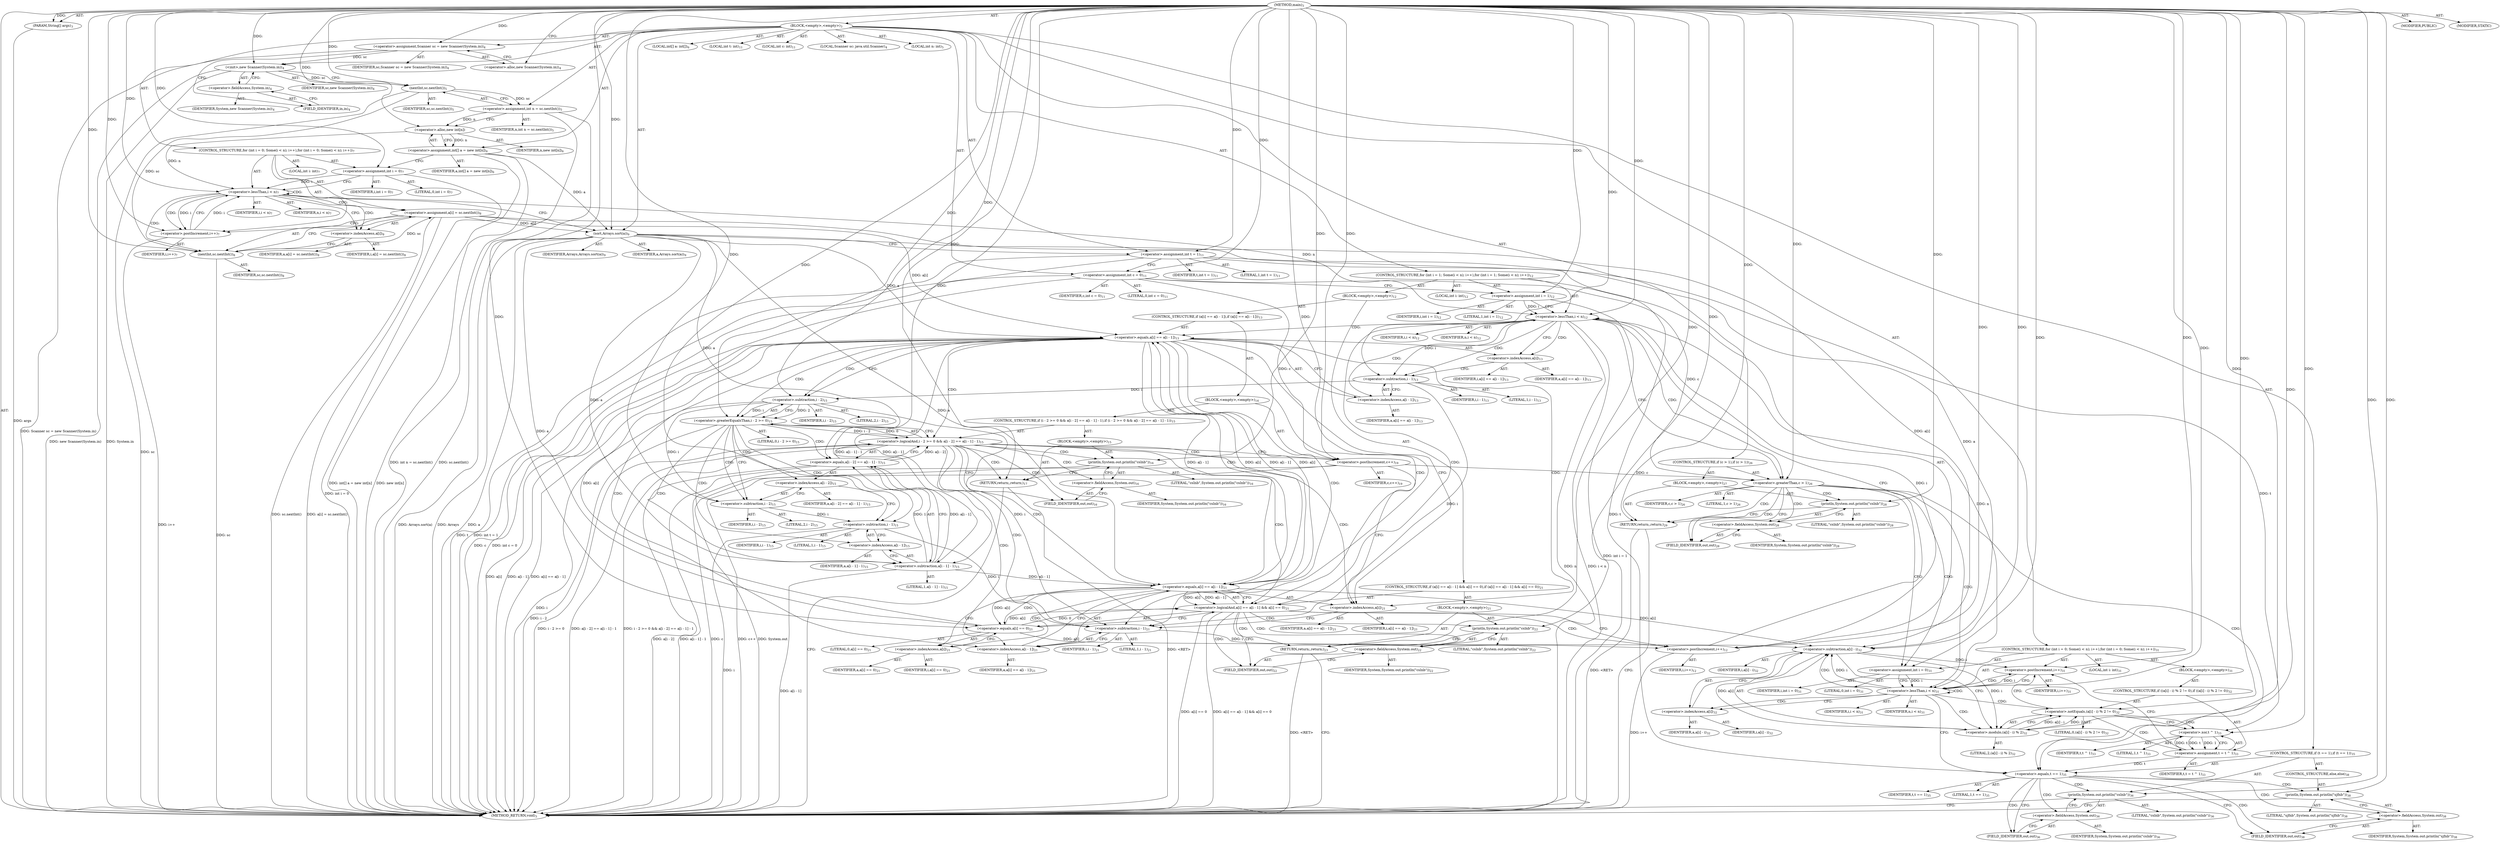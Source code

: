 digraph "main" {  
"19" [label = <(METHOD,main)<SUB>3</SUB>> ]
"20" [label = <(PARAM,String[] args)<SUB>3</SUB>> ]
"21" [label = <(BLOCK,&lt;empty&gt;,&lt;empty&gt;)<SUB>3</SUB>> ]
"4" [label = <(LOCAL,Scanner sc: java.util.Scanner)<SUB>4</SUB>> ]
"22" [label = <(&lt;operator&gt;.assignment,Scanner sc = new Scanner(System.in))<SUB>4</SUB>> ]
"23" [label = <(IDENTIFIER,sc,Scanner sc = new Scanner(System.in))<SUB>4</SUB>> ]
"24" [label = <(&lt;operator&gt;.alloc,new Scanner(System.in))<SUB>4</SUB>> ]
"25" [label = <(&lt;init&gt;,new Scanner(System.in))<SUB>4</SUB>> ]
"3" [label = <(IDENTIFIER,sc,new Scanner(System.in))<SUB>4</SUB>> ]
"26" [label = <(&lt;operator&gt;.fieldAccess,System.in)<SUB>4</SUB>> ]
"27" [label = <(IDENTIFIER,System,new Scanner(System.in))<SUB>4</SUB>> ]
"28" [label = <(FIELD_IDENTIFIER,in,in)<SUB>4</SUB>> ]
"29" [label = <(LOCAL,int n: int)<SUB>5</SUB>> ]
"30" [label = <(&lt;operator&gt;.assignment,int n = sc.nextInt())<SUB>5</SUB>> ]
"31" [label = <(IDENTIFIER,n,int n = sc.nextInt())<SUB>5</SUB>> ]
"32" [label = <(nextInt,sc.nextInt())<SUB>5</SUB>> ]
"33" [label = <(IDENTIFIER,sc,sc.nextInt())<SUB>5</SUB>> ]
"34" [label = <(LOCAL,int[] a: int[])<SUB>6</SUB>> ]
"35" [label = <(&lt;operator&gt;.assignment,int[] a = new int[n])<SUB>6</SUB>> ]
"36" [label = <(IDENTIFIER,a,int[] a = new int[n])<SUB>6</SUB>> ]
"37" [label = <(&lt;operator&gt;.alloc,new int[n])> ]
"38" [label = <(IDENTIFIER,n,new int[n])<SUB>6</SUB>> ]
"39" [label = <(CONTROL_STRUCTURE,for (int i = 0; Some(i &lt; n); i++),for (int i = 0; Some(i &lt; n); i++))<SUB>7</SUB>> ]
"40" [label = <(LOCAL,int i: int)<SUB>7</SUB>> ]
"41" [label = <(&lt;operator&gt;.assignment,int i = 0)<SUB>7</SUB>> ]
"42" [label = <(IDENTIFIER,i,int i = 0)<SUB>7</SUB>> ]
"43" [label = <(LITERAL,0,int i = 0)<SUB>7</SUB>> ]
"44" [label = <(&lt;operator&gt;.lessThan,i &lt; n)<SUB>7</SUB>> ]
"45" [label = <(IDENTIFIER,i,i &lt; n)<SUB>7</SUB>> ]
"46" [label = <(IDENTIFIER,n,i &lt; n)<SUB>7</SUB>> ]
"47" [label = <(&lt;operator&gt;.postIncrement,i++)<SUB>7</SUB>> ]
"48" [label = <(IDENTIFIER,i,i++)<SUB>7</SUB>> ]
"49" [label = <(&lt;operator&gt;.assignment,a[i] = sc.nextInt())<SUB>8</SUB>> ]
"50" [label = <(&lt;operator&gt;.indexAccess,a[i])<SUB>8</SUB>> ]
"51" [label = <(IDENTIFIER,a,a[i] = sc.nextInt())<SUB>8</SUB>> ]
"52" [label = <(IDENTIFIER,i,a[i] = sc.nextInt())<SUB>8</SUB>> ]
"53" [label = <(nextInt,sc.nextInt())<SUB>8</SUB>> ]
"54" [label = <(IDENTIFIER,sc,sc.nextInt())<SUB>8</SUB>> ]
"55" [label = <(sort,Arrays.sort(a))<SUB>9</SUB>> ]
"56" [label = <(IDENTIFIER,Arrays,Arrays.sort(a))<SUB>9</SUB>> ]
"57" [label = <(IDENTIFIER,a,Arrays.sort(a))<SUB>9</SUB>> ]
"58" [label = <(LOCAL,int t: int)<SUB>11</SUB>> ]
"59" [label = <(LOCAL,int c: int)<SUB>11</SUB>> ]
"60" [label = <(&lt;operator&gt;.assignment,int t = 1)<SUB>11</SUB>> ]
"61" [label = <(IDENTIFIER,t,int t = 1)<SUB>11</SUB>> ]
"62" [label = <(LITERAL,1,int t = 1)<SUB>11</SUB>> ]
"63" [label = <(&lt;operator&gt;.assignment,int c = 0)<SUB>11</SUB>> ]
"64" [label = <(IDENTIFIER,c,int c = 0)<SUB>11</SUB>> ]
"65" [label = <(LITERAL,0,int c = 0)<SUB>11</SUB>> ]
"66" [label = <(CONTROL_STRUCTURE,for (int i = 1; Some(i &lt; n); i++),for (int i = 1; Some(i &lt; n); i++))<SUB>12</SUB>> ]
"67" [label = <(LOCAL,int i: int)<SUB>12</SUB>> ]
"68" [label = <(&lt;operator&gt;.assignment,int i = 1)<SUB>12</SUB>> ]
"69" [label = <(IDENTIFIER,i,int i = 1)<SUB>12</SUB>> ]
"70" [label = <(LITERAL,1,int i = 1)<SUB>12</SUB>> ]
"71" [label = <(&lt;operator&gt;.lessThan,i &lt; n)<SUB>12</SUB>> ]
"72" [label = <(IDENTIFIER,i,i &lt; n)<SUB>12</SUB>> ]
"73" [label = <(IDENTIFIER,n,i &lt; n)<SUB>12</SUB>> ]
"74" [label = <(&lt;operator&gt;.postIncrement,i++)<SUB>12</SUB>> ]
"75" [label = <(IDENTIFIER,i,i++)<SUB>12</SUB>> ]
"76" [label = <(BLOCK,&lt;empty&gt;,&lt;empty&gt;)<SUB>12</SUB>> ]
"77" [label = <(CONTROL_STRUCTURE,if (a[i] == a[i - 1]),if (a[i] == a[i - 1]))<SUB>13</SUB>> ]
"78" [label = <(&lt;operator&gt;.equals,a[i] == a[i - 1])<SUB>13</SUB>> ]
"79" [label = <(&lt;operator&gt;.indexAccess,a[i])<SUB>13</SUB>> ]
"80" [label = <(IDENTIFIER,a,a[i] == a[i - 1])<SUB>13</SUB>> ]
"81" [label = <(IDENTIFIER,i,a[i] == a[i - 1])<SUB>13</SUB>> ]
"82" [label = <(&lt;operator&gt;.indexAccess,a[i - 1])<SUB>13</SUB>> ]
"83" [label = <(IDENTIFIER,a,a[i] == a[i - 1])<SUB>13</SUB>> ]
"84" [label = <(&lt;operator&gt;.subtraction,i - 1)<SUB>13</SUB>> ]
"85" [label = <(IDENTIFIER,i,i - 1)<SUB>13</SUB>> ]
"86" [label = <(LITERAL,1,i - 1)<SUB>13</SUB>> ]
"87" [label = <(BLOCK,&lt;empty&gt;,&lt;empty&gt;)<SUB>14</SUB>> ]
"88" [label = <(CONTROL_STRUCTURE,if (i - 2 &gt;= 0 &amp;&amp; a[i - 2] == a[i - 1] - 1),if (i - 2 &gt;= 0 &amp;&amp; a[i - 2] == a[i - 1] - 1))<SUB>15</SUB>> ]
"89" [label = <(&lt;operator&gt;.logicalAnd,i - 2 &gt;= 0 &amp;&amp; a[i - 2] == a[i - 1] - 1)<SUB>15</SUB>> ]
"90" [label = <(&lt;operator&gt;.greaterEqualsThan,i - 2 &gt;= 0)<SUB>15</SUB>> ]
"91" [label = <(&lt;operator&gt;.subtraction,i - 2)<SUB>15</SUB>> ]
"92" [label = <(IDENTIFIER,i,i - 2)<SUB>15</SUB>> ]
"93" [label = <(LITERAL,2,i - 2)<SUB>15</SUB>> ]
"94" [label = <(LITERAL,0,i - 2 &gt;= 0)<SUB>15</SUB>> ]
"95" [label = <(&lt;operator&gt;.equals,a[i - 2] == a[i - 1] - 1)<SUB>15</SUB>> ]
"96" [label = <(&lt;operator&gt;.indexAccess,a[i - 2])<SUB>15</SUB>> ]
"97" [label = <(IDENTIFIER,a,a[i - 2] == a[i - 1] - 1)<SUB>15</SUB>> ]
"98" [label = <(&lt;operator&gt;.subtraction,i - 2)<SUB>15</SUB>> ]
"99" [label = <(IDENTIFIER,i,i - 2)<SUB>15</SUB>> ]
"100" [label = <(LITERAL,2,i - 2)<SUB>15</SUB>> ]
"101" [label = <(&lt;operator&gt;.subtraction,a[i - 1] - 1)<SUB>15</SUB>> ]
"102" [label = <(&lt;operator&gt;.indexAccess,a[i - 1])<SUB>15</SUB>> ]
"103" [label = <(IDENTIFIER,a,a[i - 1] - 1)<SUB>15</SUB>> ]
"104" [label = <(&lt;operator&gt;.subtraction,i - 1)<SUB>15</SUB>> ]
"105" [label = <(IDENTIFIER,i,i - 1)<SUB>15</SUB>> ]
"106" [label = <(LITERAL,1,i - 1)<SUB>15</SUB>> ]
"107" [label = <(LITERAL,1,a[i - 1] - 1)<SUB>15</SUB>> ]
"108" [label = <(BLOCK,&lt;empty&gt;,&lt;empty&gt;)<SUB>15</SUB>> ]
"109" [label = <(println,System.out.println(&quot;cslnb&quot;))<SUB>16</SUB>> ]
"110" [label = <(&lt;operator&gt;.fieldAccess,System.out)<SUB>16</SUB>> ]
"111" [label = <(IDENTIFIER,System,System.out.println(&quot;cslnb&quot;))<SUB>16</SUB>> ]
"112" [label = <(FIELD_IDENTIFIER,out,out)<SUB>16</SUB>> ]
"113" [label = <(LITERAL,&quot;cslnb&quot;,System.out.println(&quot;cslnb&quot;))<SUB>16</SUB>> ]
"114" [label = <(RETURN,return;,return;)<SUB>17</SUB>> ]
"115" [label = <(&lt;operator&gt;.postIncrement,c++)<SUB>19</SUB>> ]
"116" [label = <(IDENTIFIER,c,c++)<SUB>19</SUB>> ]
"117" [label = <(CONTROL_STRUCTURE,if (a[i] == a[i - 1] &amp;&amp; a[i] == 0),if (a[i] == a[i - 1] &amp;&amp; a[i] == 0))<SUB>21</SUB>> ]
"118" [label = <(&lt;operator&gt;.logicalAnd,a[i] == a[i - 1] &amp;&amp; a[i] == 0)<SUB>21</SUB>> ]
"119" [label = <(&lt;operator&gt;.equals,a[i] == a[i - 1])<SUB>21</SUB>> ]
"120" [label = <(&lt;operator&gt;.indexAccess,a[i])<SUB>21</SUB>> ]
"121" [label = <(IDENTIFIER,a,a[i] == a[i - 1])<SUB>21</SUB>> ]
"122" [label = <(IDENTIFIER,i,a[i] == a[i - 1])<SUB>21</SUB>> ]
"123" [label = <(&lt;operator&gt;.indexAccess,a[i - 1])<SUB>21</SUB>> ]
"124" [label = <(IDENTIFIER,a,a[i] == a[i - 1])<SUB>21</SUB>> ]
"125" [label = <(&lt;operator&gt;.subtraction,i - 1)<SUB>21</SUB>> ]
"126" [label = <(IDENTIFIER,i,i - 1)<SUB>21</SUB>> ]
"127" [label = <(LITERAL,1,i - 1)<SUB>21</SUB>> ]
"128" [label = <(&lt;operator&gt;.equals,a[i] == 0)<SUB>21</SUB>> ]
"129" [label = <(&lt;operator&gt;.indexAccess,a[i])<SUB>21</SUB>> ]
"130" [label = <(IDENTIFIER,a,a[i] == 0)<SUB>21</SUB>> ]
"131" [label = <(IDENTIFIER,i,a[i] == 0)<SUB>21</SUB>> ]
"132" [label = <(LITERAL,0,a[i] == 0)<SUB>21</SUB>> ]
"133" [label = <(BLOCK,&lt;empty&gt;,&lt;empty&gt;)<SUB>21</SUB>> ]
"134" [label = <(println,System.out.println(&quot;cslnb&quot;))<SUB>22</SUB>> ]
"135" [label = <(&lt;operator&gt;.fieldAccess,System.out)<SUB>22</SUB>> ]
"136" [label = <(IDENTIFIER,System,System.out.println(&quot;cslnb&quot;))<SUB>22</SUB>> ]
"137" [label = <(FIELD_IDENTIFIER,out,out)<SUB>22</SUB>> ]
"138" [label = <(LITERAL,&quot;cslnb&quot;,System.out.println(&quot;cslnb&quot;))<SUB>22</SUB>> ]
"139" [label = <(RETURN,return;,return;)<SUB>23</SUB>> ]
"140" [label = <(CONTROL_STRUCTURE,if (c &gt; 1),if (c &gt; 1))<SUB>26</SUB>> ]
"141" [label = <(&lt;operator&gt;.greaterThan,c &gt; 1)<SUB>26</SUB>> ]
"142" [label = <(IDENTIFIER,c,c &gt; 1)<SUB>26</SUB>> ]
"143" [label = <(LITERAL,1,c &gt; 1)<SUB>26</SUB>> ]
"144" [label = <(BLOCK,&lt;empty&gt;,&lt;empty&gt;)<SUB>27</SUB>> ]
"145" [label = <(println,System.out.println(&quot;cslnb&quot;))<SUB>28</SUB>> ]
"146" [label = <(&lt;operator&gt;.fieldAccess,System.out)<SUB>28</SUB>> ]
"147" [label = <(IDENTIFIER,System,System.out.println(&quot;cslnb&quot;))<SUB>28</SUB>> ]
"148" [label = <(FIELD_IDENTIFIER,out,out)<SUB>28</SUB>> ]
"149" [label = <(LITERAL,&quot;cslnb&quot;,System.out.println(&quot;cslnb&quot;))<SUB>28</SUB>> ]
"150" [label = <(RETURN,return;,return;)<SUB>29</SUB>> ]
"151" [label = <(CONTROL_STRUCTURE,for (int i = 0; Some(i &lt; n); i++),for (int i = 0; Some(i &lt; n); i++))<SUB>31</SUB>> ]
"152" [label = <(LOCAL,int i: int)<SUB>31</SUB>> ]
"153" [label = <(&lt;operator&gt;.assignment,int i = 0)<SUB>31</SUB>> ]
"154" [label = <(IDENTIFIER,i,int i = 0)<SUB>31</SUB>> ]
"155" [label = <(LITERAL,0,int i = 0)<SUB>31</SUB>> ]
"156" [label = <(&lt;operator&gt;.lessThan,i &lt; n)<SUB>31</SUB>> ]
"157" [label = <(IDENTIFIER,i,i &lt; n)<SUB>31</SUB>> ]
"158" [label = <(IDENTIFIER,n,i &lt; n)<SUB>31</SUB>> ]
"159" [label = <(&lt;operator&gt;.postIncrement,i++)<SUB>31</SUB>> ]
"160" [label = <(IDENTIFIER,i,i++)<SUB>31</SUB>> ]
"161" [label = <(BLOCK,&lt;empty&gt;,&lt;empty&gt;)<SUB>31</SUB>> ]
"162" [label = <(CONTROL_STRUCTURE,if ((a[i] - i) % 2 != 0),if ((a[i] - i) % 2 != 0))<SUB>32</SUB>> ]
"163" [label = <(&lt;operator&gt;.notEquals,(a[i] - i) % 2 != 0)<SUB>32</SUB>> ]
"164" [label = <(&lt;operator&gt;.modulo,(a[i] - i) % 2)<SUB>32</SUB>> ]
"165" [label = <(&lt;operator&gt;.subtraction,a[i] - i)<SUB>32</SUB>> ]
"166" [label = <(&lt;operator&gt;.indexAccess,a[i])<SUB>32</SUB>> ]
"167" [label = <(IDENTIFIER,a,a[i] - i)<SUB>32</SUB>> ]
"168" [label = <(IDENTIFIER,i,a[i] - i)<SUB>32</SUB>> ]
"169" [label = <(IDENTIFIER,i,a[i] - i)<SUB>32</SUB>> ]
"170" [label = <(LITERAL,2,(a[i] - i) % 2)<SUB>32</SUB>> ]
"171" [label = <(LITERAL,0,(a[i] - i) % 2 != 0)<SUB>32</SUB>> ]
"172" [label = <(&lt;operator&gt;.assignment,t = t ^ 1)<SUB>33</SUB>> ]
"173" [label = <(IDENTIFIER,t,t = t ^ 1)<SUB>33</SUB>> ]
"174" [label = <(&lt;operator&gt;.xor,t ^ 1)<SUB>33</SUB>> ]
"175" [label = <(IDENTIFIER,t,t ^ 1)<SUB>33</SUB>> ]
"176" [label = <(LITERAL,1,t ^ 1)<SUB>33</SUB>> ]
"177" [label = <(CONTROL_STRUCTURE,if (t == 1),if (t == 1))<SUB>35</SUB>> ]
"178" [label = <(&lt;operator&gt;.equals,t == 1)<SUB>35</SUB>> ]
"179" [label = <(IDENTIFIER,t,t == 1)<SUB>35</SUB>> ]
"180" [label = <(LITERAL,1,t == 1)<SUB>35</SUB>> ]
"181" [label = <(println,System.out.println(&quot;cslnb&quot;))<SUB>36</SUB>> ]
"182" [label = <(&lt;operator&gt;.fieldAccess,System.out)<SUB>36</SUB>> ]
"183" [label = <(IDENTIFIER,System,System.out.println(&quot;cslnb&quot;))<SUB>36</SUB>> ]
"184" [label = <(FIELD_IDENTIFIER,out,out)<SUB>36</SUB>> ]
"185" [label = <(LITERAL,&quot;cslnb&quot;,System.out.println(&quot;cslnb&quot;))<SUB>36</SUB>> ]
"186" [label = <(CONTROL_STRUCTURE,else,else)<SUB>38</SUB>> ]
"187" [label = <(println,System.out.println(&quot;sjfnb&quot;))<SUB>38</SUB>> ]
"188" [label = <(&lt;operator&gt;.fieldAccess,System.out)<SUB>38</SUB>> ]
"189" [label = <(IDENTIFIER,System,System.out.println(&quot;sjfnb&quot;))<SUB>38</SUB>> ]
"190" [label = <(FIELD_IDENTIFIER,out,out)<SUB>38</SUB>> ]
"191" [label = <(LITERAL,&quot;sjfnb&quot;,System.out.println(&quot;sjfnb&quot;))<SUB>38</SUB>> ]
"192" [label = <(MODIFIER,PUBLIC)> ]
"193" [label = <(MODIFIER,STATIC)> ]
"194" [label = <(METHOD_RETURN,void)<SUB>3</SUB>> ]
  "19" -> "20"  [ label = "AST: "] 
  "19" -> "21"  [ label = "AST: "] 
  "19" -> "192"  [ label = "AST: "] 
  "19" -> "193"  [ label = "AST: "] 
  "19" -> "194"  [ label = "AST: "] 
  "21" -> "4"  [ label = "AST: "] 
  "21" -> "22"  [ label = "AST: "] 
  "21" -> "25"  [ label = "AST: "] 
  "21" -> "29"  [ label = "AST: "] 
  "21" -> "30"  [ label = "AST: "] 
  "21" -> "34"  [ label = "AST: "] 
  "21" -> "35"  [ label = "AST: "] 
  "21" -> "39"  [ label = "AST: "] 
  "21" -> "55"  [ label = "AST: "] 
  "21" -> "58"  [ label = "AST: "] 
  "21" -> "59"  [ label = "AST: "] 
  "21" -> "60"  [ label = "AST: "] 
  "21" -> "63"  [ label = "AST: "] 
  "21" -> "66"  [ label = "AST: "] 
  "21" -> "140"  [ label = "AST: "] 
  "21" -> "151"  [ label = "AST: "] 
  "21" -> "177"  [ label = "AST: "] 
  "22" -> "23"  [ label = "AST: "] 
  "22" -> "24"  [ label = "AST: "] 
  "25" -> "3"  [ label = "AST: "] 
  "25" -> "26"  [ label = "AST: "] 
  "26" -> "27"  [ label = "AST: "] 
  "26" -> "28"  [ label = "AST: "] 
  "30" -> "31"  [ label = "AST: "] 
  "30" -> "32"  [ label = "AST: "] 
  "32" -> "33"  [ label = "AST: "] 
  "35" -> "36"  [ label = "AST: "] 
  "35" -> "37"  [ label = "AST: "] 
  "37" -> "38"  [ label = "AST: "] 
  "39" -> "40"  [ label = "AST: "] 
  "39" -> "41"  [ label = "AST: "] 
  "39" -> "44"  [ label = "AST: "] 
  "39" -> "47"  [ label = "AST: "] 
  "39" -> "49"  [ label = "AST: "] 
  "41" -> "42"  [ label = "AST: "] 
  "41" -> "43"  [ label = "AST: "] 
  "44" -> "45"  [ label = "AST: "] 
  "44" -> "46"  [ label = "AST: "] 
  "47" -> "48"  [ label = "AST: "] 
  "49" -> "50"  [ label = "AST: "] 
  "49" -> "53"  [ label = "AST: "] 
  "50" -> "51"  [ label = "AST: "] 
  "50" -> "52"  [ label = "AST: "] 
  "53" -> "54"  [ label = "AST: "] 
  "55" -> "56"  [ label = "AST: "] 
  "55" -> "57"  [ label = "AST: "] 
  "60" -> "61"  [ label = "AST: "] 
  "60" -> "62"  [ label = "AST: "] 
  "63" -> "64"  [ label = "AST: "] 
  "63" -> "65"  [ label = "AST: "] 
  "66" -> "67"  [ label = "AST: "] 
  "66" -> "68"  [ label = "AST: "] 
  "66" -> "71"  [ label = "AST: "] 
  "66" -> "74"  [ label = "AST: "] 
  "66" -> "76"  [ label = "AST: "] 
  "68" -> "69"  [ label = "AST: "] 
  "68" -> "70"  [ label = "AST: "] 
  "71" -> "72"  [ label = "AST: "] 
  "71" -> "73"  [ label = "AST: "] 
  "74" -> "75"  [ label = "AST: "] 
  "76" -> "77"  [ label = "AST: "] 
  "76" -> "117"  [ label = "AST: "] 
  "77" -> "78"  [ label = "AST: "] 
  "77" -> "87"  [ label = "AST: "] 
  "78" -> "79"  [ label = "AST: "] 
  "78" -> "82"  [ label = "AST: "] 
  "79" -> "80"  [ label = "AST: "] 
  "79" -> "81"  [ label = "AST: "] 
  "82" -> "83"  [ label = "AST: "] 
  "82" -> "84"  [ label = "AST: "] 
  "84" -> "85"  [ label = "AST: "] 
  "84" -> "86"  [ label = "AST: "] 
  "87" -> "88"  [ label = "AST: "] 
  "87" -> "115"  [ label = "AST: "] 
  "88" -> "89"  [ label = "AST: "] 
  "88" -> "108"  [ label = "AST: "] 
  "89" -> "90"  [ label = "AST: "] 
  "89" -> "95"  [ label = "AST: "] 
  "90" -> "91"  [ label = "AST: "] 
  "90" -> "94"  [ label = "AST: "] 
  "91" -> "92"  [ label = "AST: "] 
  "91" -> "93"  [ label = "AST: "] 
  "95" -> "96"  [ label = "AST: "] 
  "95" -> "101"  [ label = "AST: "] 
  "96" -> "97"  [ label = "AST: "] 
  "96" -> "98"  [ label = "AST: "] 
  "98" -> "99"  [ label = "AST: "] 
  "98" -> "100"  [ label = "AST: "] 
  "101" -> "102"  [ label = "AST: "] 
  "101" -> "107"  [ label = "AST: "] 
  "102" -> "103"  [ label = "AST: "] 
  "102" -> "104"  [ label = "AST: "] 
  "104" -> "105"  [ label = "AST: "] 
  "104" -> "106"  [ label = "AST: "] 
  "108" -> "109"  [ label = "AST: "] 
  "108" -> "114"  [ label = "AST: "] 
  "109" -> "110"  [ label = "AST: "] 
  "109" -> "113"  [ label = "AST: "] 
  "110" -> "111"  [ label = "AST: "] 
  "110" -> "112"  [ label = "AST: "] 
  "115" -> "116"  [ label = "AST: "] 
  "117" -> "118"  [ label = "AST: "] 
  "117" -> "133"  [ label = "AST: "] 
  "118" -> "119"  [ label = "AST: "] 
  "118" -> "128"  [ label = "AST: "] 
  "119" -> "120"  [ label = "AST: "] 
  "119" -> "123"  [ label = "AST: "] 
  "120" -> "121"  [ label = "AST: "] 
  "120" -> "122"  [ label = "AST: "] 
  "123" -> "124"  [ label = "AST: "] 
  "123" -> "125"  [ label = "AST: "] 
  "125" -> "126"  [ label = "AST: "] 
  "125" -> "127"  [ label = "AST: "] 
  "128" -> "129"  [ label = "AST: "] 
  "128" -> "132"  [ label = "AST: "] 
  "129" -> "130"  [ label = "AST: "] 
  "129" -> "131"  [ label = "AST: "] 
  "133" -> "134"  [ label = "AST: "] 
  "133" -> "139"  [ label = "AST: "] 
  "134" -> "135"  [ label = "AST: "] 
  "134" -> "138"  [ label = "AST: "] 
  "135" -> "136"  [ label = "AST: "] 
  "135" -> "137"  [ label = "AST: "] 
  "140" -> "141"  [ label = "AST: "] 
  "140" -> "144"  [ label = "AST: "] 
  "141" -> "142"  [ label = "AST: "] 
  "141" -> "143"  [ label = "AST: "] 
  "144" -> "145"  [ label = "AST: "] 
  "144" -> "150"  [ label = "AST: "] 
  "145" -> "146"  [ label = "AST: "] 
  "145" -> "149"  [ label = "AST: "] 
  "146" -> "147"  [ label = "AST: "] 
  "146" -> "148"  [ label = "AST: "] 
  "151" -> "152"  [ label = "AST: "] 
  "151" -> "153"  [ label = "AST: "] 
  "151" -> "156"  [ label = "AST: "] 
  "151" -> "159"  [ label = "AST: "] 
  "151" -> "161"  [ label = "AST: "] 
  "153" -> "154"  [ label = "AST: "] 
  "153" -> "155"  [ label = "AST: "] 
  "156" -> "157"  [ label = "AST: "] 
  "156" -> "158"  [ label = "AST: "] 
  "159" -> "160"  [ label = "AST: "] 
  "161" -> "162"  [ label = "AST: "] 
  "162" -> "163"  [ label = "AST: "] 
  "162" -> "172"  [ label = "AST: "] 
  "163" -> "164"  [ label = "AST: "] 
  "163" -> "171"  [ label = "AST: "] 
  "164" -> "165"  [ label = "AST: "] 
  "164" -> "170"  [ label = "AST: "] 
  "165" -> "166"  [ label = "AST: "] 
  "165" -> "169"  [ label = "AST: "] 
  "166" -> "167"  [ label = "AST: "] 
  "166" -> "168"  [ label = "AST: "] 
  "172" -> "173"  [ label = "AST: "] 
  "172" -> "174"  [ label = "AST: "] 
  "174" -> "175"  [ label = "AST: "] 
  "174" -> "176"  [ label = "AST: "] 
  "177" -> "178"  [ label = "AST: "] 
  "177" -> "181"  [ label = "AST: "] 
  "177" -> "186"  [ label = "AST: "] 
  "178" -> "179"  [ label = "AST: "] 
  "178" -> "180"  [ label = "AST: "] 
  "181" -> "182"  [ label = "AST: "] 
  "181" -> "185"  [ label = "AST: "] 
  "182" -> "183"  [ label = "AST: "] 
  "182" -> "184"  [ label = "AST: "] 
  "186" -> "187"  [ label = "AST: "] 
  "187" -> "188"  [ label = "AST: "] 
  "187" -> "191"  [ label = "AST: "] 
  "188" -> "189"  [ label = "AST: "] 
  "188" -> "190"  [ label = "AST: "] 
  "22" -> "28"  [ label = "CFG: "] 
  "25" -> "32"  [ label = "CFG: "] 
  "30" -> "37"  [ label = "CFG: "] 
  "35" -> "41"  [ label = "CFG: "] 
  "55" -> "60"  [ label = "CFG: "] 
  "60" -> "63"  [ label = "CFG: "] 
  "63" -> "68"  [ label = "CFG: "] 
  "24" -> "22"  [ label = "CFG: "] 
  "26" -> "25"  [ label = "CFG: "] 
  "32" -> "30"  [ label = "CFG: "] 
  "37" -> "35"  [ label = "CFG: "] 
  "41" -> "44"  [ label = "CFG: "] 
  "44" -> "50"  [ label = "CFG: "] 
  "44" -> "55"  [ label = "CFG: "] 
  "47" -> "44"  [ label = "CFG: "] 
  "49" -> "47"  [ label = "CFG: "] 
  "68" -> "71"  [ label = "CFG: "] 
  "71" -> "79"  [ label = "CFG: "] 
  "71" -> "141"  [ label = "CFG: "] 
  "74" -> "71"  [ label = "CFG: "] 
  "141" -> "148"  [ label = "CFG: "] 
  "141" -> "153"  [ label = "CFG: "] 
  "153" -> "156"  [ label = "CFG: "] 
  "156" -> "166"  [ label = "CFG: "] 
  "156" -> "178"  [ label = "CFG: "] 
  "159" -> "156"  [ label = "CFG: "] 
  "178" -> "184"  [ label = "CFG: "] 
  "178" -> "190"  [ label = "CFG: "] 
  "181" -> "194"  [ label = "CFG: "] 
  "28" -> "26"  [ label = "CFG: "] 
  "50" -> "53"  [ label = "CFG: "] 
  "53" -> "49"  [ label = "CFG: "] 
  "145" -> "150"  [ label = "CFG: "] 
  "150" -> "194"  [ label = "CFG: "] 
  "182" -> "181"  [ label = "CFG: "] 
  "187" -> "194"  [ label = "CFG: "] 
  "78" -> "91"  [ label = "CFG: "] 
  "78" -> "120"  [ label = "CFG: "] 
  "118" -> "137"  [ label = "CFG: "] 
  "118" -> "74"  [ label = "CFG: "] 
  "146" -> "145"  [ label = "CFG: "] 
  "163" -> "174"  [ label = "CFG: "] 
  "163" -> "159"  [ label = "CFG: "] 
  "172" -> "159"  [ label = "CFG: "] 
  "184" -> "182"  [ label = "CFG: "] 
  "188" -> "187"  [ label = "CFG: "] 
  "79" -> "84"  [ label = "CFG: "] 
  "82" -> "78"  [ label = "CFG: "] 
  "115" -> "120"  [ label = "CFG: "] 
  "119" -> "118"  [ label = "CFG: "] 
  "119" -> "129"  [ label = "CFG: "] 
  "128" -> "118"  [ label = "CFG: "] 
  "134" -> "139"  [ label = "CFG: "] 
  "139" -> "194"  [ label = "CFG: "] 
  "148" -> "146"  [ label = "CFG: "] 
  "164" -> "163"  [ label = "CFG: "] 
  "174" -> "172"  [ label = "CFG: "] 
  "190" -> "188"  [ label = "CFG: "] 
  "84" -> "82"  [ label = "CFG: "] 
  "89" -> "112"  [ label = "CFG: "] 
  "89" -> "115"  [ label = "CFG: "] 
  "120" -> "125"  [ label = "CFG: "] 
  "123" -> "119"  [ label = "CFG: "] 
  "129" -> "128"  [ label = "CFG: "] 
  "135" -> "134"  [ label = "CFG: "] 
  "165" -> "164"  [ label = "CFG: "] 
  "90" -> "89"  [ label = "CFG: "] 
  "90" -> "98"  [ label = "CFG: "] 
  "95" -> "89"  [ label = "CFG: "] 
  "109" -> "114"  [ label = "CFG: "] 
  "114" -> "194"  [ label = "CFG: "] 
  "125" -> "123"  [ label = "CFG: "] 
  "137" -> "135"  [ label = "CFG: "] 
  "166" -> "165"  [ label = "CFG: "] 
  "91" -> "90"  [ label = "CFG: "] 
  "96" -> "104"  [ label = "CFG: "] 
  "101" -> "95"  [ label = "CFG: "] 
  "110" -> "109"  [ label = "CFG: "] 
  "98" -> "96"  [ label = "CFG: "] 
  "102" -> "101"  [ label = "CFG: "] 
  "112" -> "110"  [ label = "CFG: "] 
  "104" -> "102"  [ label = "CFG: "] 
  "19" -> "24"  [ label = "CFG: "] 
  "150" -> "194"  [ label = "DDG: &lt;RET&gt;"] 
  "139" -> "194"  [ label = "DDG: &lt;RET&gt;"] 
  "114" -> "194"  [ label = "DDG: &lt;RET&gt;"] 
  "20" -> "194"  [ label = "DDG: args"] 
  "22" -> "194"  [ label = "DDG: Scanner sc = new Scanner(System.in)"] 
  "25" -> "194"  [ label = "DDG: System.in"] 
  "25" -> "194"  [ label = "DDG: new Scanner(System.in)"] 
  "32" -> "194"  [ label = "DDG: sc"] 
  "30" -> "194"  [ label = "DDG: sc.nextInt()"] 
  "30" -> "194"  [ label = "DDG: int n = sc.nextInt()"] 
  "35" -> "194"  [ label = "DDG: new int[n]"] 
  "35" -> "194"  [ label = "DDG: int[] a = new int[n]"] 
  "41" -> "194"  [ label = "DDG: int i = 0"] 
  "55" -> "194"  [ label = "DDG: a"] 
  "55" -> "194"  [ label = "DDG: Arrays.sort(a)"] 
  "60" -> "194"  [ label = "DDG: t"] 
  "60" -> "194"  [ label = "DDG: int t = 1"] 
  "63" -> "194"  [ label = "DDG: c"] 
  "63" -> "194"  [ label = "DDG: int c = 0"] 
  "68" -> "194"  [ label = "DDG: int i = 1"] 
  "71" -> "194"  [ label = "DDG: n"] 
  "71" -> "194"  [ label = "DDG: i &lt; n"] 
  "78" -> "194"  [ label = "DDG: a[i]"] 
  "78" -> "194"  [ label = "DDG: a[i - 1]"] 
  "78" -> "194"  [ label = "DDG: a[i] == a[i - 1]"] 
  "91" -> "194"  [ label = "DDG: i"] 
  "90" -> "194"  [ label = "DDG: i - 2"] 
  "89" -> "194"  [ label = "DDG: i - 2 &gt;= 0"] 
  "95" -> "194"  [ label = "DDG: a[i - 2]"] 
  "104" -> "194"  [ label = "DDG: i"] 
  "101" -> "194"  [ label = "DDG: a[i - 1]"] 
  "95" -> "194"  [ label = "DDG: a[i - 1] - 1"] 
  "89" -> "194"  [ label = "DDG: a[i - 2] == a[i - 1] - 1"] 
  "89" -> "194"  [ label = "DDG: i - 2 &gt;= 0 &amp;&amp; a[i - 2] == a[i - 1] - 1"] 
  "115" -> "194"  [ label = "DDG: c"] 
  "115" -> "194"  [ label = "DDG: c++"] 
  "118" -> "194"  [ label = "DDG: a[i] == 0"] 
  "118" -> "194"  [ label = "DDG: a[i] == a[i - 1] &amp;&amp; a[i] == 0"] 
  "74" -> "194"  [ label = "DDG: i++"] 
  "109" -> "194"  [ label = "DDG: System.out"] 
  "53" -> "194"  [ label = "DDG: sc"] 
  "49" -> "194"  [ label = "DDG: sc.nextInt()"] 
  "49" -> "194"  [ label = "DDG: a[i] = sc.nextInt()"] 
  "47" -> "194"  [ label = "DDG: i++"] 
  "55" -> "194"  [ label = "DDG: Arrays"] 
  "19" -> "20"  [ label = "DDG: "] 
  "19" -> "22"  [ label = "DDG: "] 
  "32" -> "30"  [ label = "DDG: sc"] 
  "37" -> "35"  [ label = "DDG: n"] 
  "19" -> "60"  [ label = "DDG: "] 
  "19" -> "63"  [ label = "DDG: "] 
  "22" -> "25"  [ label = "DDG: sc"] 
  "19" -> "25"  [ label = "DDG: "] 
  "19" -> "41"  [ label = "DDG: "] 
  "53" -> "49"  [ label = "DDG: sc"] 
  "19" -> "55"  [ label = "DDG: "] 
  "35" -> "55"  [ label = "DDG: a"] 
  "49" -> "55"  [ label = "DDG: a[i]"] 
  "19" -> "68"  [ label = "DDG: "] 
  "19" -> "153"  [ label = "DDG: "] 
  "25" -> "32"  [ label = "DDG: sc"] 
  "19" -> "32"  [ label = "DDG: "] 
  "30" -> "37"  [ label = "DDG: n"] 
  "19" -> "37"  [ label = "DDG: "] 
  "41" -> "44"  [ label = "DDG: i"] 
  "47" -> "44"  [ label = "DDG: i"] 
  "19" -> "44"  [ label = "DDG: "] 
  "37" -> "44"  [ label = "DDG: n"] 
  "44" -> "47"  [ label = "DDG: i"] 
  "19" -> "47"  [ label = "DDG: "] 
  "68" -> "71"  [ label = "DDG: i"] 
  "74" -> "71"  [ label = "DDG: i"] 
  "19" -> "71"  [ label = "DDG: "] 
  "44" -> "71"  [ label = "DDG: n"] 
  "125" -> "74"  [ label = "DDG: i"] 
  "19" -> "74"  [ label = "DDG: "] 
  "63" -> "141"  [ label = "DDG: c"] 
  "115" -> "141"  [ label = "DDG: c"] 
  "19" -> "141"  [ label = "DDG: "] 
  "19" -> "150"  [ label = "DDG: "] 
  "153" -> "156"  [ label = "DDG: i"] 
  "159" -> "156"  [ label = "DDG: i"] 
  "19" -> "156"  [ label = "DDG: "] 
  "71" -> "156"  [ label = "DDG: n"] 
  "165" -> "159"  [ label = "DDG: i"] 
  "19" -> "159"  [ label = "DDG: "] 
  "60" -> "178"  [ label = "DDG: t"] 
  "172" -> "178"  [ label = "DDG: t"] 
  "19" -> "178"  [ label = "DDG: "] 
  "19" -> "181"  [ label = "DDG: "] 
  "32" -> "53"  [ label = "DDG: sc"] 
  "19" -> "53"  [ label = "DDG: "] 
  "19" -> "145"  [ label = "DDG: "] 
  "174" -> "172"  [ label = "DDG: t"] 
  "174" -> "172"  [ label = "DDG: 1"] 
  "19" -> "187"  [ label = "DDG: "] 
  "55" -> "78"  [ label = "DDG: a"] 
  "119" -> "78"  [ label = "DDG: a[i]"] 
  "128" -> "78"  [ label = "DDG: a[i]"] 
  "49" -> "78"  [ label = "DDG: a[i]"] 
  "119" -> "78"  [ label = "DDG: a[i - 1]"] 
  "119" -> "118"  [ label = "DDG: a[i]"] 
  "119" -> "118"  [ label = "DDG: a[i - 1]"] 
  "128" -> "118"  [ label = "DDG: a[i]"] 
  "128" -> "118"  [ label = "DDG: 0"] 
  "19" -> "139"  [ label = "DDG: "] 
  "164" -> "163"  [ label = "DDG: a[i] - i"] 
  "164" -> "163"  [ label = "DDG: 2"] 
  "19" -> "163"  [ label = "DDG: "] 
  "63" -> "115"  [ label = "DDG: c"] 
  "19" -> "115"  [ label = "DDG: "] 
  "55" -> "119"  [ label = "DDG: a"] 
  "78" -> "119"  [ label = "DDG: a[i]"] 
  "78" -> "119"  [ label = "DDG: a[i - 1]"] 
  "101" -> "119"  [ label = "DDG: a[i - 1]"] 
  "55" -> "128"  [ label = "DDG: a"] 
  "119" -> "128"  [ label = "DDG: a[i]"] 
  "19" -> "128"  [ label = "DDG: "] 
  "19" -> "134"  [ label = "DDG: "] 
  "165" -> "164"  [ label = "DDG: a[i]"] 
  "165" -> "164"  [ label = "DDG: i"] 
  "19" -> "164"  [ label = "DDG: "] 
  "60" -> "174"  [ label = "DDG: t"] 
  "172" -> "174"  [ label = "DDG: t"] 
  "19" -> "174"  [ label = "DDG: "] 
  "71" -> "84"  [ label = "DDG: i"] 
  "19" -> "84"  [ label = "DDG: "] 
  "90" -> "89"  [ label = "DDG: i - 2"] 
  "90" -> "89"  [ label = "DDG: 0"] 
  "95" -> "89"  [ label = "DDG: a[i - 2]"] 
  "95" -> "89"  [ label = "DDG: a[i - 1] - 1"] 
  "19" -> "114"  [ label = "DDG: "] 
  "55" -> "165"  [ label = "DDG: a"] 
  "119" -> "165"  [ label = "DDG: a[i]"] 
  "128" -> "165"  [ label = "DDG: a[i]"] 
  "49" -> "165"  [ label = "DDG: a[i]"] 
  "156" -> "165"  [ label = "DDG: i"] 
  "19" -> "165"  [ label = "DDG: "] 
  "91" -> "90"  [ label = "DDG: i"] 
  "91" -> "90"  [ label = "DDG: 2"] 
  "19" -> "90"  [ label = "DDG: "] 
  "55" -> "95"  [ label = "DDG: a"] 
  "101" -> "95"  [ label = "DDG: a[i - 1]"] 
  "101" -> "95"  [ label = "DDG: 1"] 
  "19" -> "109"  [ label = "DDG: "] 
  "84" -> "125"  [ label = "DDG: i"] 
  "91" -> "125"  [ label = "DDG: i"] 
  "104" -> "125"  [ label = "DDG: i"] 
  "19" -> "125"  [ label = "DDG: "] 
  "84" -> "91"  [ label = "DDG: i"] 
  "19" -> "91"  [ label = "DDG: "] 
  "55" -> "101"  [ label = "DDG: a"] 
  "78" -> "101"  [ label = "DDG: a[i - 1]"] 
  "19" -> "101"  [ label = "DDG: "] 
  "91" -> "98"  [ label = "DDG: i"] 
  "19" -> "98"  [ label = "DDG: "] 
  "98" -> "104"  [ label = "DDG: i"] 
  "19" -> "104"  [ label = "DDG: "] 
  "44" -> "50"  [ label = "CDG: "] 
  "44" -> "44"  [ label = "CDG: "] 
  "44" -> "47"  [ label = "CDG: "] 
  "44" -> "49"  [ label = "CDG: "] 
  "44" -> "53"  [ label = "CDG: "] 
  "71" -> "84"  [ label = "CDG: "] 
  "71" -> "79"  [ label = "CDG: "] 
  "71" -> "141"  [ label = "CDG: "] 
  "71" -> "82"  [ label = "CDG: "] 
  "71" -> "78"  [ label = "CDG: "] 
  "141" -> "145"  [ label = "CDG: "] 
  "141" -> "146"  [ label = "CDG: "] 
  "141" -> "178"  [ label = "CDG: "] 
  "141" -> "150"  [ label = "CDG: "] 
  "141" -> "153"  [ label = "CDG: "] 
  "141" -> "148"  [ label = "CDG: "] 
  "141" -> "156"  [ label = "CDG: "] 
  "156" -> "163"  [ label = "CDG: "] 
  "156" -> "164"  [ label = "CDG: "] 
  "156" -> "166"  [ label = "CDG: "] 
  "156" -> "159"  [ label = "CDG: "] 
  "156" -> "165"  [ label = "CDG: "] 
  "156" -> "156"  [ label = "CDG: "] 
  "178" -> "188"  [ label = "CDG: "] 
  "178" -> "181"  [ label = "CDG: "] 
  "178" -> "187"  [ label = "CDG: "] 
  "178" -> "190"  [ label = "CDG: "] 
  "178" -> "184"  [ label = "CDG: "] 
  "178" -> "182"  [ label = "CDG: "] 
  "78" -> "120"  [ label = "CDG: "] 
  "78" -> "119"  [ label = "CDG: "] 
  "78" -> "91"  [ label = "CDG: "] 
  "78" -> "90"  [ label = "CDG: "] 
  "78" -> "118"  [ label = "CDG: "] 
  "78" -> "89"  [ label = "CDG: "] 
  "78" -> "123"  [ label = "CDG: "] 
  "78" -> "125"  [ label = "CDG: "] 
  "118" -> "74"  [ label = "CDG: "] 
  "118" -> "134"  [ label = "CDG: "] 
  "118" -> "137"  [ label = "CDG: "] 
  "118" -> "139"  [ label = "CDG: "] 
  "118" -> "71"  [ label = "CDG: "] 
  "118" -> "135"  [ label = "CDG: "] 
  "163" -> "174"  [ label = "CDG: "] 
  "163" -> "172"  [ label = "CDG: "] 
  "119" -> "128"  [ label = "CDG: "] 
  "119" -> "129"  [ label = "CDG: "] 
  "89" -> "115"  [ label = "CDG: "] 
  "89" -> "120"  [ label = "CDG: "] 
  "89" -> "114"  [ label = "CDG: "] 
  "89" -> "119"  [ label = "CDG: "] 
  "89" -> "112"  [ label = "CDG: "] 
  "89" -> "118"  [ label = "CDG: "] 
  "89" -> "123"  [ label = "CDG: "] 
  "89" -> "110"  [ label = "CDG: "] 
  "89" -> "125"  [ label = "CDG: "] 
  "89" -> "109"  [ label = "CDG: "] 
  "90" -> "96"  [ label = "CDG: "] 
  "90" -> "98"  [ label = "CDG: "] 
  "90" -> "102"  [ label = "CDG: "] 
  "90" -> "104"  [ label = "CDG: "] 
  "90" -> "95"  [ label = "CDG: "] 
  "90" -> "101"  [ label = "CDG: "] 
}
